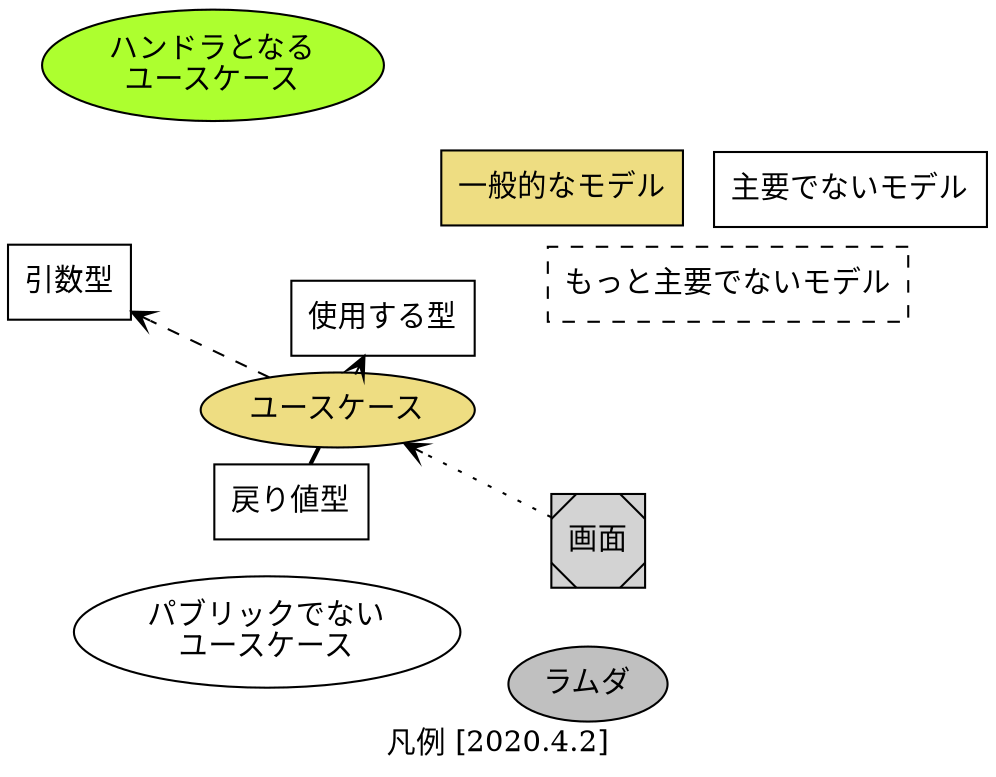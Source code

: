 digraph {
    layout = fdp;
    label = "凡例 [2020.4.2]";
    node [shape = box,style = filled,fillcolor = lightgoldenrod];

    usecase [label = "ユースケース", shape = ellipse];
    handlerMethod [label = "ハンドラとなる\nユースケース", fillcolor = greenyellow, shape = ellipse];
    nonPublicUsecase [label = "パブリックでない\nユースケース", fillcolor = black, style = solid, shape = ellipse];
    lambda [label = "ラムダ", shape = ellipse, fillcolor = gray];

    screen [label = "画面", shape = Msquare, style = filled, fillcolor = lightgray];

    {
    screen -> usecase [style = dotted,arrowhead = open];
    usecase -> returnModel [style = bold,arrowhead = none];
    usecase -> requireModel [style = dashed,arrowhead = open];
    usecase -> usingModel [style = dotted,arrowhead = open];
    }
    returnModel [label = "戻り値型", style = solid, fillcolor = whitesmoke]
    requireModel [label = "引数型", style = solid, fillcolor = whitesmoke]
    usingModel [label = "使用する型", style = solid, fillcolor = whitesmoke]

    model [label = "一般的なモデル"];
    other1 [label = "主要でないモデル", style = solid, fillcolor = whitesmoke];
    other2 [label = "もっと主要でないモデル", style = dashed, fillcolor = whitesmoke];

    {
    # 出力上近くに置くための関連
    edge [color = none,arrowhead = none];

    model -> other1;
    model -> other2;
    other1 -> other2;
    }
}